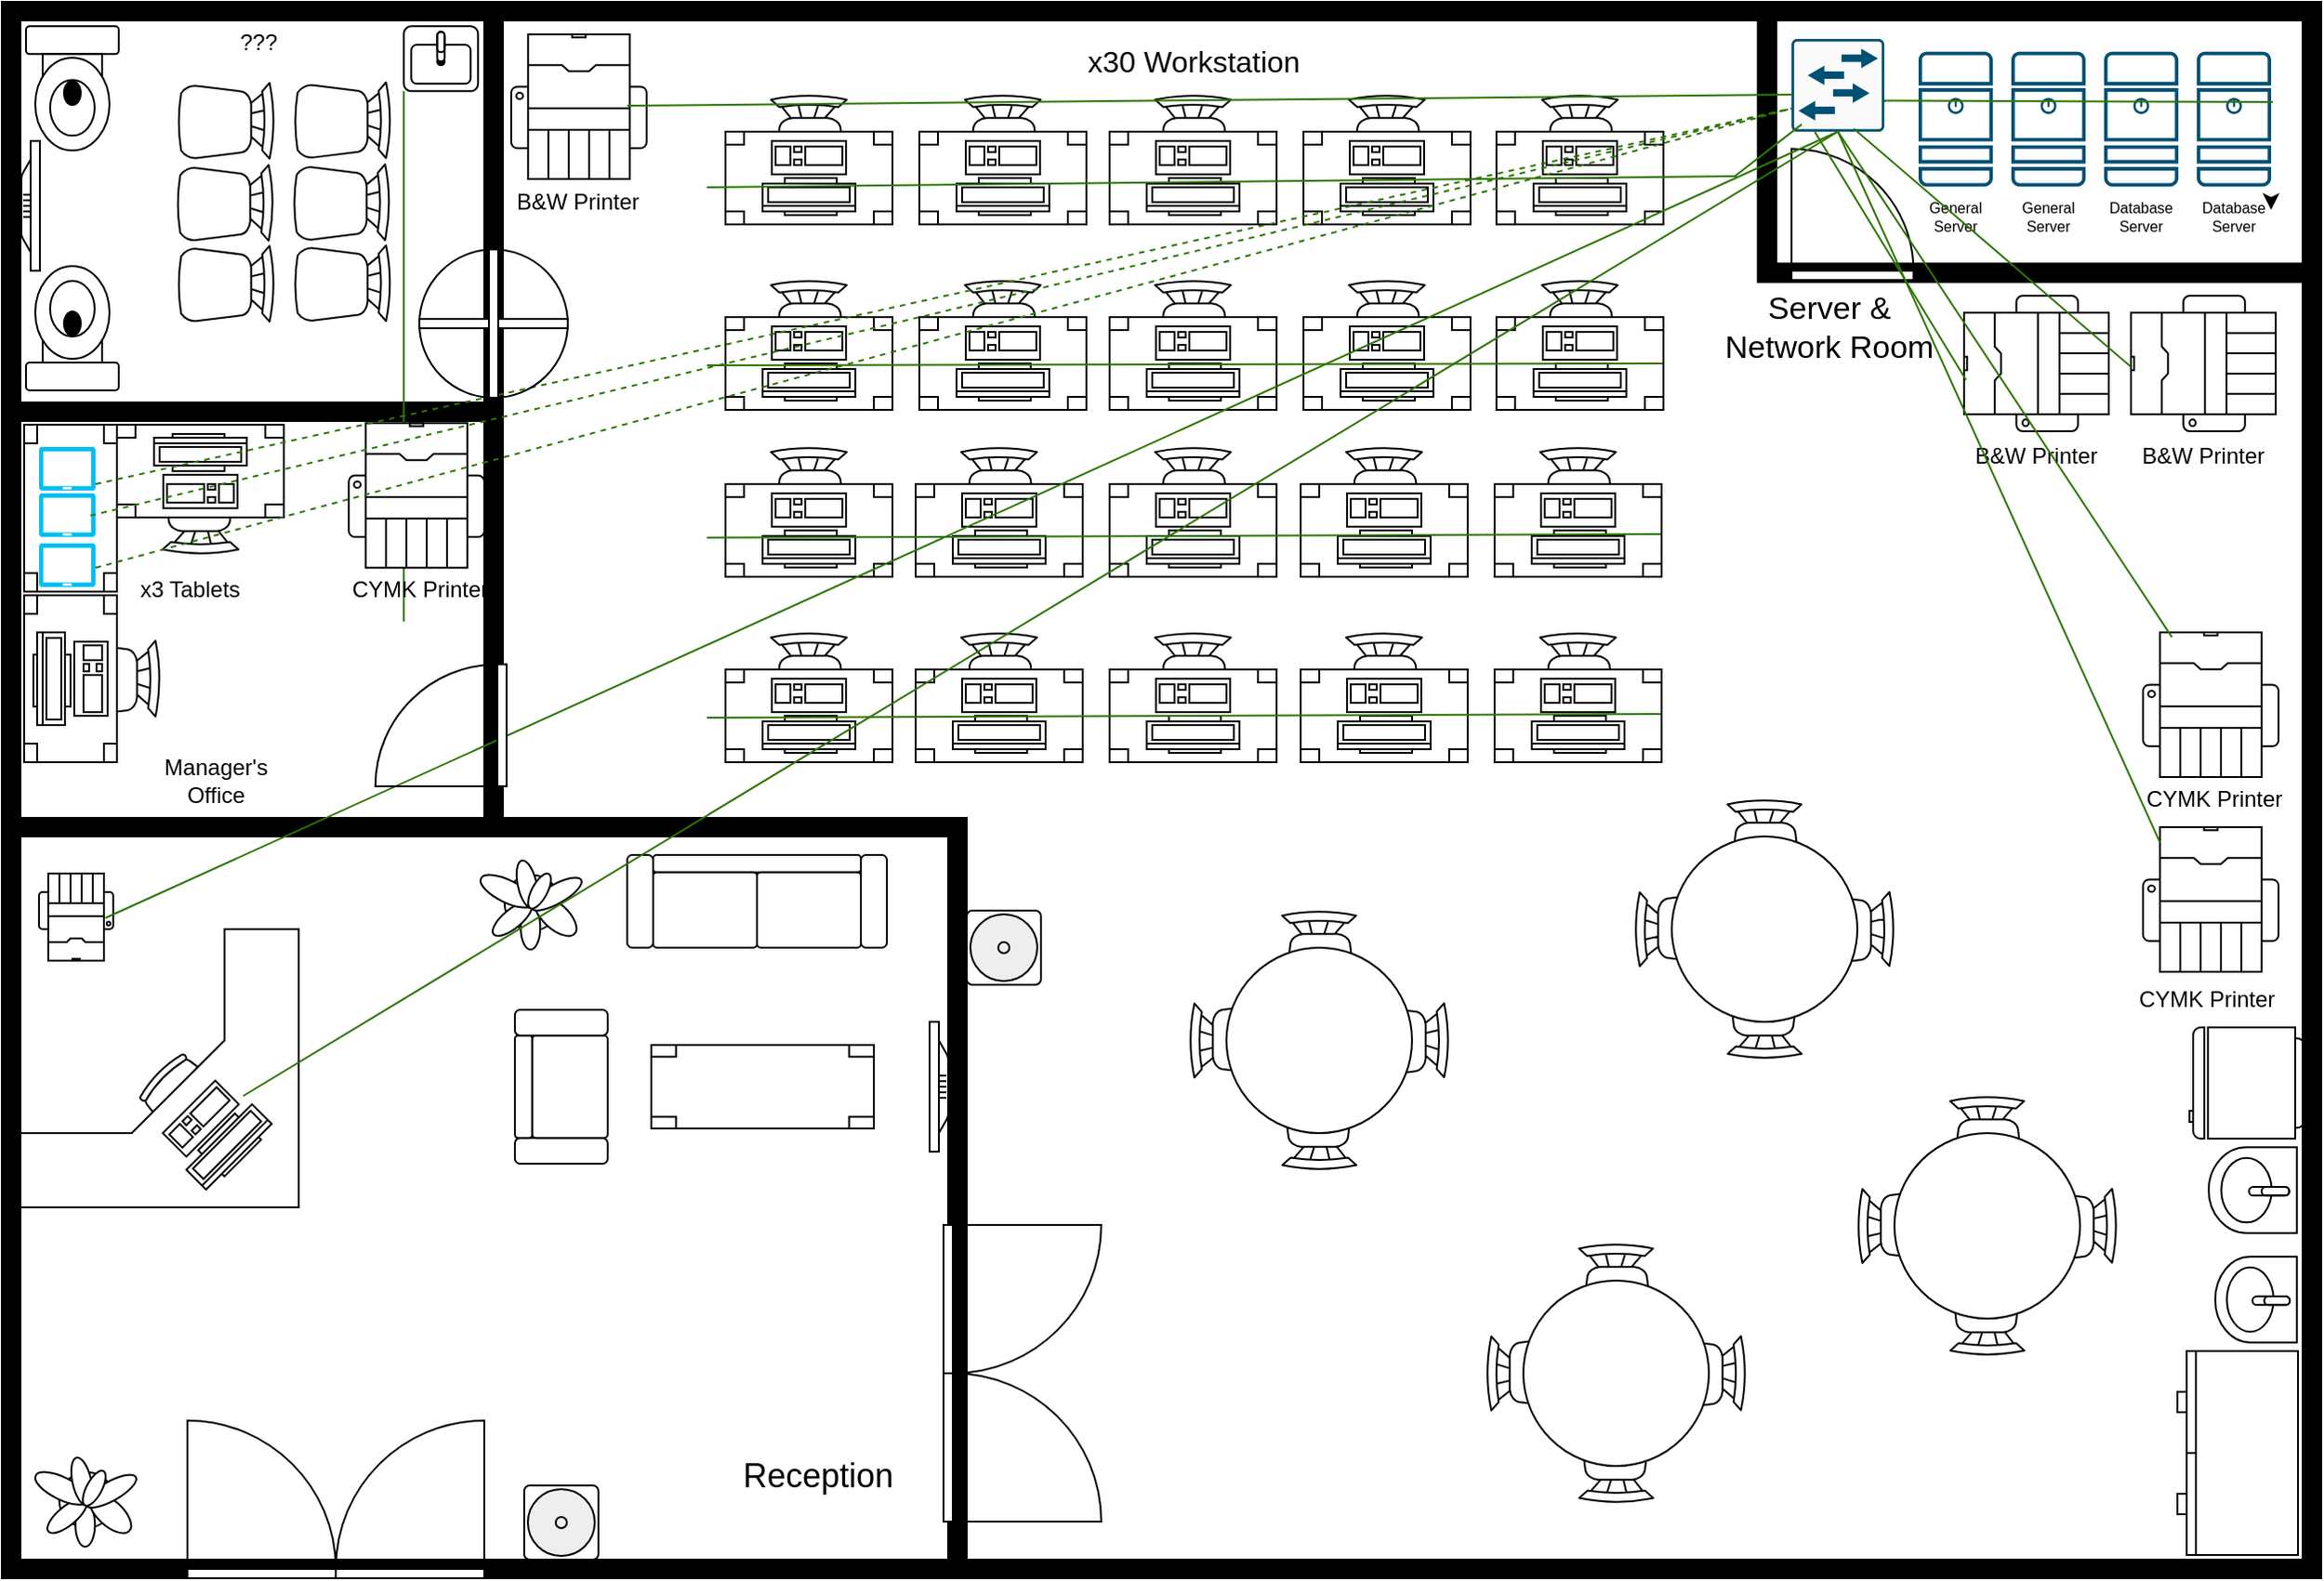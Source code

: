 <mxfile version="27.0.6">
  <diagram name="Page-1" id="38b20595-45e3-9b7f-d5ca-b57f44c5b66d">
    <mxGraphModel dx="2037" dy="1923" grid="1" gridSize="10" guides="1" tooltips="1" connect="1" arrows="1" fold="1" page="1" pageScale="1" pageWidth="1100" pageHeight="850" background="none" math="0" shadow="0">
      <root>
        <mxCell id="0" />
        <mxCell id="1" parent="0" />
        <mxCell id="QVsStKLy_f2Y_J5fKTR9-10" value="" style="verticalLabelPosition=bottom;html=1;verticalAlign=top;align=center;shape=mxgraph.floorplan.room;fillColor=strokeColor;" parent="1" vertex="1">
          <mxGeometry x="491" y="-500" width="1250" height="850" as="geometry" />
        </mxCell>
        <mxCell id="QVsStKLy_f2Y_J5fKTR9-12" value="" style="verticalLabelPosition=bottom;html=1;verticalAlign=top;align=center;shape=mxgraph.floorplan.wallCorner;fillColor=strokeColor;direction=south;" parent="1" vertex="1">
          <mxGeometry x="501" y="-60" width="510" height="400" as="geometry" />
        </mxCell>
        <mxCell id="QVsStKLy_f2Y_J5fKTR9-13" value="" style="verticalLabelPosition=bottom;html=1;verticalAlign=top;align=center;shape=mxgraph.floorplan.doorDouble;aspect=fixed;rotation=-180;" parent="1" vertex="1">
          <mxGeometry x="591" y="265" width="160" height="85" as="geometry" />
        </mxCell>
        <mxCell id="QVsStKLy_f2Y_J5fKTR9-16" value="" style="verticalLabelPosition=bottom;html=1;verticalAlign=top;align=center;shape=mxgraph.floorplan.desk_corner;rotation=-180;" parent="1" vertex="1">
          <mxGeometry x="501" width="150" height="150" as="geometry" />
        </mxCell>
        <mxCell id="QVsStKLy_f2Y_J5fKTR9-17" value="" style="verticalLabelPosition=bottom;html=1;verticalAlign=top;align=center;shape=mxgraph.floorplan.workstation;rotation=-225;" parent="1" vertex="1">
          <mxGeometry x="581" y="90" width="50" height="40" as="geometry" />
        </mxCell>
        <mxCell id="QVsStKLy_f2Y_J5fKTR9-18" value="" style="verticalLabelPosition=bottom;html=1;verticalAlign=top;align=center;shape=mxgraph.floorplan.printer;" parent="1" vertex="1">
          <mxGeometry x="511" y="-30" width="40" height="47" as="geometry" />
        </mxCell>
        <mxCell id="QVsStKLy_f2Y_J5fKTR9-20" value="" style="verticalLabelPosition=bottom;html=1;verticalAlign=top;align=center;shape=mxgraph.floorplan.plant;" parent="1" vertex="1">
          <mxGeometry x="511" y="282" width="47" height="51" as="geometry" />
        </mxCell>
        <mxCell id="QVsStKLy_f2Y_J5fKTR9-26" value="" style="verticalLabelPosition=bottom;html=1;verticalAlign=top;align=center;shape=mxgraph.floorplan.doorDouble;aspect=fixed;rotation=-90;" parent="1" vertex="1">
          <mxGeometry x="961" y="197" width="160" height="85" as="geometry" />
        </mxCell>
        <mxCell id="QVsStKLy_f2Y_J5fKTR9-30" value="" style="verticalLabelPosition=bottom;html=1;verticalAlign=top;align=center;shape=mxgraph.floorplan.flat_tv;rotation=90;" parent="1" vertex="1">
          <mxGeometry x="961" y="80" width="70" height="10" as="geometry" />
        </mxCell>
        <mxCell id="QVsStKLy_f2Y_J5fKTR9-31" value="" style="verticalLabelPosition=bottom;html=1;verticalAlign=top;align=center;shape=mxgraph.floorplan.couch;" parent="1" vertex="1">
          <mxGeometry x="828" y="-40" width="140" height="50" as="geometry" />
        </mxCell>
        <mxCell id="QVsStKLy_f2Y_J5fKTR9-33" value="" style="verticalLabelPosition=bottom;html=1;verticalAlign=top;align=center;shape=mxgraph.floorplan.plant;" parent="1" vertex="1">
          <mxGeometry x="751" y="-40" width="47" height="51" as="geometry" />
        </mxCell>
        <mxCell id="QVsStKLy_f2Y_J5fKTR9-35" value="" style="verticalLabelPosition=bottom;html=1;verticalAlign=top;align=center;shape=mxgraph.floorplan.sofa;rotation=-90;" parent="1" vertex="1">
          <mxGeometry x="751" y="60" width="83" height="50" as="geometry" />
        </mxCell>
        <mxCell id="QVsStKLy_f2Y_J5fKTR9-37" value="" style="verticalLabelPosition=bottom;html=1;verticalAlign=top;align=center;shape=mxgraph.floorplan.table;" parent="1" vertex="1">
          <mxGeometry x="841" y="62.5" width="120" height="45" as="geometry" />
        </mxCell>
        <mxCell id="QVsStKLy_f2Y_J5fKTR9-43" value="" style="group" parent="1" vertex="1" connectable="0">
          <mxGeometry x="1291" y="169.5" width="140" height="140" as="geometry" />
        </mxCell>
        <mxCell id="QVsStKLy_f2Y_J5fKTR9-38" value="" style="verticalLabelPosition=bottom;html=1;verticalAlign=top;align=center;shape=mxgraph.floorplan.chair;shadow=0;" parent="QVsStKLy_f2Y_J5fKTR9-43" vertex="1">
          <mxGeometry x="50" width="40" height="52" as="geometry" />
        </mxCell>
        <mxCell id="QVsStKLy_f2Y_J5fKTR9-39" value="" style="verticalLabelPosition=bottom;html=1;verticalAlign=top;align=center;shape=mxgraph.floorplan.chair;shadow=0;direction=west;" parent="QVsStKLy_f2Y_J5fKTR9-43" vertex="1">
          <mxGeometry x="50" y="88" width="40" height="52" as="geometry" />
        </mxCell>
        <mxCell id="QVsStKLy_f2Y_J5fKTR9-40" value="" style="verticalLabelPosition=bottom;html=1;verticalAlign=top;align=center;shape=mxgraph.floorplan.chair;shadow=0;direction=north;" parent="QVsStKLy_f2Y_J5fKTR9-43" vertex="1">
          <mxGeometry y="50" width="52" height="40" as="geometry" />
        </mxCell>
        <mxCell id="QVsStKLy_f2Y_J5fKTR9-41" value="" style="verticalLabelPosition=bottom;html=1;verticalAlign=top;align=center;shape=mxgraph.floorplan.chair;shadow=0;direction=south" parent="QVsStKLy_f2Y_J5fKTR9-43" vertex="1">
          <mxGeometry x="88" y="50" width="52" height="40" as="geometry" />
        </mxCell>
        <mxCell id="QVsStKLy_f2Y_J5fKTR9-42" value="" style="shape=ellipse;shadow=0;html=1;" parent="QVsStKLy_f2Y_J5fKTR9-43" vertex="1">
          <mxGeometry x="20" y="20" width="100" height="100" as="geometry" />
        </mxCell>
        <mxCell id="QVsStKLy_f2Y_J5fKTR9-44" value="" style="group" parent="1" vertex="1" connectable="0">
          <mxGeometry x="1131" y="-10" width="140" height="140" as="geometry" />
        </mxCell>
        <mxCell id="QVsStKLy_f2Y_J5fKTR9-45" value="" style="verticalLabelPosition=bottom;html=1;verticalAlign=top;align=center;shape=mxgraph.floorplan.chair;shadow=0;" parent="QVsStKLy_f2Y_J5fKTR9-44" vertex="1">
          <mxGeometry x="50" width="40" height="52" as="geometry" />
        </mxCell>
        <mxCell id="QVsStKLy_f2Y_J5fKTR9-46" value="" style="verticalLabelPosition=bottom;html=1;verticalAlign=top;align=center;shape=mxgraph.floorplan.chair;shadow=0;direction=west;" parent="QVsStKLy_f2Y_J5fKTR9-44" vertex="1">
          <mxGeometry x="50" y="88" width="40" height="52" as="geometry" />
        </mxCell>
        <mxCell id="QVsStKLy_f2Y_J5fKTR9-47" value="" style="verticalLabelPosition=bottom;html=1;verticalAlign=top;align=center;shape=mxgraph.floorplan.chair;shadow=0;direction=north;" parent="QVsStKLy_f2Y_J5fKTR9-44" vertex="1">
          <mxGeometry y="50" width="52" height="40" as="geometry" />
        </mxCell>
        <mxCell id="QVsStKLy_f2Y_J5fKTR9-48" value="" style="verticalLabelPosition=bottom;html=1;verticalAlign=top;align=center;shape=mxgraph.floorplan.chair;shadow=0;direction=south" parent="QVsStKLy_f2Y_J5fKTR9-44" vertex="1">
          <mxGeometry x="88" y="50" width="52" height="40" as="geometry" />
        </mxCell>
        <mxCell id="QVsStKLy_f2Y_J5fKTR9-49" value="" style="shape=ellipse;shadow=0;html=1;" parent="QVsStKLy_f2Y_J5fKTR9-44" vertex="1">
          <mxGeometry x="20" y="20" width="100" height="100" as="geometry" />
        </mxCell>
        <mxCell id="QVsStKLy_f2Y_J5fKTR9-50" value="" style="group" parent="1" vertex="1" connectable="0">
          <mxGeometry x="1491" y="90" width="140" height="140" as="geometry" />
        </mxCell>
        <mxCell id="QVsStKLy_f2Y_J5fKTR9-51" value="" style="verticalLabelPosition=bottom;html=1;verticalAlign=top;align=center;shape=mxgraph.floorplan.chair;shadow=0;" parent="QVsStKLy_f2Y_J5fKTR9-50" vertex="1">
          <mxGeometry x="50" width="40" height="52" as="geometry" />
        </mxCell>
        <mxCell id="QVsStKLy_f2Y_J5fKTR9-52" value="" style="verticalLabelPosition=bottom;html=1;verticalAlign=top;align=center;shape=mxgraph.floorplan.chair;shadow=0;direction=west;" parent="QVsStKLy_f2Y_J5fKTR9-50" vertex="1">
          <mxGeometry x="50" y="88" width="40" height="52" as="geometry" />
        </mxCell>
        <mxCell id="QVsStKLy_f2Y_J5fKTR9-53" value="" style="verticalLabelPosition=bottom;html=1;verticalAlign=top;align=center;shape=mxgraph.floorplan.chair;shadow=0;direction=north;" parent="QVsStKLy_f2Y_J5fKTR9-50" vertex="1">
          <mxGeometry y="50" width="52" height="40" as="geometry" />
        </mxCell>
        <mxCell id="QVsStKLy_f2Y_J5fKTR9-54" value="" style="verticalLabelPosition=bottom;html=1;verticalAlign=top;align=center;shape=mxgraph.floorplan.chair;shadow=0;direction=south" parent="QVsStKLy_f2Y_J5fKTR9-50" vertex="1">
          <mxGeometry x="88" y="50" width="52" height="40" as="geometry" />
        </mxCell>
        <mxCell id="QVsStKLy_f2Y_J5fKTR9-55" value="" style="shape=ellipse;shadow=0;html=1;" parent="QVsStKLy_f2Y_J5fKTR9-50" vertex="1">
          <mxGeometry x="20" y="20" width="100" height="100" as="geometry" />
        </mxCell>
        <mxCell id="QVsStKLy_f2Y_J5fKTR9-56" value="" style="group" parent="1" vertex="1" connectable="0">
          <mxGeometry x="1371" y="-70" width="140" height="140" as="geometry" />
        </mxCell>
        <mxCell id="QVsStKLy_f2Y_J5fKTR9-57" value="" style="verticalLabelPosition=bottom;html=1;verticalAlign=top;align=center;shape=mxgraph.floorplan.chair;shadow=0;" parent="QVsStKLy_f2Y_J5fKTR9-56" vertex="1">
          <mxGeometry x="50" width="40" height="52" as="geometry" />
        </mxCell>
        <mxCell id="QVsStKLy_f2Y_J5fKTR9-58" value="" style="verticalLabelPosition=bottom;html=1;verticalAlign=top;align=center;shape=mxgraph.floorplan.chair;shadow=0;direction=west;" parent="QVsStKLy_f2Y_J5fKTR9-56" vertex="1">
          <mxGeometry x="50" y="88" width="40" height="52" as="geometry" />
        </mxCell>
        <mxCell id="QVsStKLy_f2Y_J5fKTR9-59" value="" style="verticalLabelPosition=bottom;html=1;verticalAlign=top;align=center;shape=mxgraph.floorplan.chair;shadow=0;direction=north;" parent="QVsStKLy_f2Y_J5fKTR9-56" vertex="1">
          <mxGeometry y="50" width="52" height="40" as="geometry" />
        </mxCell>
        <mxCell id="QVsStKLy_f2Y_J5fKTR9-60" value="" style="verticalLabelPosition=bottom;html=1;verticalAlign=top;align=center;shape=mxgraph.floorplan.chair;shadow=0;direction=south" parent="QVsStKLy_f2Y_J5fKTR9-56" vertex="1">
          <mxGeometry x="88" y="50" width="52" height="40" as="geometry" />
        </mxCell>
        <mxCell id="QVsStKLy_f2Y_J5fKTR9-61" value="" style="shape=ellipse;shadow=0;html=1;" parent="QVsStKLy_f2Y_J5fKTR9-56" vertex="1">
          <mxGeometry x="20" y="20" width="100" height="100" as="geometry" />
        </mxCell>
        <mxCell id="QVsStKLy_f2Y_J5fKTR9-63" value="" style="verticalLabelPosition=bottom;html=1;verticalAlign=top;align=center;shape=mxgraph.floorplan.water_cooler;" parent="1" vertex="1">
          <mxGeometry x="1011" y="-10" width="40" height="40" as="geometry" />
        </mxCell>
        <mxCell id="QVsStKLy_f2Y_J5fKTR9-64" value="" style="verticalLabelPosition=bottom;html=1;verticalAlign=top;align=center;shape=mxgraph.floorplan.water_cooler;" parent="1" vertex="1">
          <mxGeometry x="772.5" y="300" width="40" height="40" as="geometry" />
        </mxCell>
        <mxCell id="QVsStKLy_f2Y_J5fKTR9-65" value="" style="verticalLabelPosition=bottom;html=1;verticalAlign=top;align=center;shape=mxgraph.floorplan.refrigerator;rotation=90;" parent="1" vertex="1">
          <mxGeometry x="1671" y="52" width="60" height="62" as="geometry" />
        </mxCell>
        <mxCell id="QVsStKLy_f2Y_J5fKTR9-66" value="" style="verticalLabelPosition=bottom;html=1;verticalAlign=top;align=center;shape=mxgraph.floorplan.sink_1;rotation=90;" parent="1" vertex="1">
          <mxGeometry x="1681.0" y="117" width="46.25" height="47.5" as="geometry" />
        </mxCell>
        <mxCell id="QVsStKLy_f2Y_J5fKTR9-67" value="" style="verticalLabelPosition=bottom;html=1;verticalAlign=top;align=center;shape=mxgraph.floorplan.sink_1;rotation=90;" parent="1" vertex="1">
          <mxGeometry x="1682.75" y="177.75" width="46.25" height="44" as="geometry" />
        </mxCell>
        <mxCell id="QVsStKLy_f2Y_J5fKTR9-68" value="" style="verticalLabelPosition=bottom;html=1;verticalAlign=top;align=center;shape=mxgraph.floorplan.dresser;rotation=90;" parent="1" vertex="1">
          <mxGeometry x="1641" y="250" width="110" height="65" as="geometry" />
        </mxCell>
        <mxCell id="frDtQo3g6sEmqBB3ZQIx-1" value="" style="verticalLabelPosition=bottom;html=1;verticalAlign=top;align=center;shape=mxgraph.floorplan.chair;" parent="1" vertex="1">
          <mxGeometry x="1321" y="-450" width="41" height="52" as="geometry" />
        </mxCell>
        <mxCell id="frDtQo3g6sEmqBB3ZQIx-2" value="" style="verticalLabelPosition=bottom;html=1;verticalAlign=top;align=center;shape=mxgraph.floorplan.table;" parent="1" vertex="1">
          <mxGeometry x="1296.5" y="-430" width="90" height="50" as="geometry" />
        </mxCell>
        <mxCell id="frDtQo3g6sEmqBB3ZQIx-3" value="" style="verticalLabelPosition=bottom;html=1;verticalAlign=top;align=center;shape=mxgraph.floorplan.wallCorner;fillColor=strokeColor;rotation=-90;" parent="1" vertex="1">
          <mxGeometry x="1513.34" y="-566.11" width="141.28" height="293.26" as="geometry" />
        </mxCell>
        <mxCell id="frDtQo3g6sEmqBB3ZQIx-4" value="Server &amp;amp; Network Room" style="text;html=1;align=center;verticalAlign=middle;whiteSpace=wrap;rounded=0;fontStyle=0;fontSize=17;" parent="1" vertex="1">
          <mxGeometry x="1411" y="-344" width="130" height="40" as="geometry" />
        </mxCell>
        <mxCell id="frDtQo3g6sEmqBB3ZQIx-6" value="Reception" style="text;html=1;align=center;verticalAlign=middle;whiteSpace=wrap;rounded=0;fontSize=18;" parent="1" vertex="1">
          <mxGeometry x="901" y="290" width="60" height="10" as="geometry" />
        </mxCell>
        <mxCell id="frDtQo3g6sEmqBB3ZQIx-8" value="" style="sketch=0;points=[[0.015,0.015,0],[0.985,0.015,0],[0.985,0.985,0],[0.015,0.985,0],[0.25,0,0],[0.5,0,0],[0.75,0,0],[1,0.25,0],[1,0.5,0],[1,0.75,0],[0.75,1,0],[0.5,1,0],[0.25,1,0],[0,0.75,0],[0,0.5,0],[0,0.25,0]];verticalLabelPosition=bottom;html=1;verticalAlign=top;aspect=fixed;align=center;pointerEvents=1;shape=mxgraph.cisco19.server;fillColor=#005073;strokeColor=none;" parent="1" vertex="1">
          <mxGeometry x="1674" y="-473.12" width="40" height="72.73" as="geometry" />
        </mxCell>
        <mxCell id="frDtQo3g6sEmqBB3ZQIx-9" value="" style="sketch=0;points=[[0.015,0.015,0],[0.985,0.015,0],[0.985,0.985,0],[0.015,0.985,0],[0.25,0,0],[0.5,0,0],[0.75,0,0],[1,0.25,0],[1,0.5,0],[1,0.75,0],[0.75,1,0],[0.5,1,0],[0.25,1,0],[0,0.75,0],[0,0.5,0],[0,0.25,0]];verticalLabelPosition=bottom;html=1;verticalAlign=top;aspect=fixed;align=center;pointerEvents=1;shape=mxgraph.cisco19.server;fillColor=#005073;strokeColor=none;" parent="1" vertex="1">
          <mxGeometry x="1624" y="-473.12" width="40" height="72.73" as="geometry" />
        </mxCell>
        <mxCell id="frDtQo3g6sEmqBB3ZQIx-10" value="" style="sketch=0;points=[[0.015,0.015,0],[0.985,0.015,0],[0.985,0.985,0],[0.015,0.985,0],[0.25,0,0],[0.5,0,0],[0.75,0,0],[1,0.25,0],[1,0.5,0],[1,0.75,0],[0.75,1,0],[0.5,1,0],[0.25,1,0],[0,0.75,0],[0,0.5,0],[0,0.25,0]];verticalLabelPosition=bottom;html=1;verticalAlign=top;aspect=fixed;align=center;pointerEvents=1;shape=mxgraph.cisco19.server;fillColor=#005073;strokeColor=none;" parent="1" vertex="1">
          <mxGeometry x="1574" y="-473.12" width="40" height="72.73" as="geometry" />
        </mxCell>
        <mxCell id="frDtQo3g6sEmqBB3ZQIx-11" value="" style="sketch=0;points=[[0.015,0.015,0],[0.985,0.015,0],[0.985,0.985,0],[0.015,0.985,0],[0.25,0,0],[0.5,0,0],[0.75,0,0],[1,0.25,0],[1,0.5,0],[1,0.75,0],[0.75,1,0],[0.5,1,0],[0.25,1,0],[0,0.75,0],[0,0.5,0],[0,0.25,0]];verticalLabelPosition=bottom;html=1;verticalAlign=top;aspect=fixed;align=center;pointerEvents=1;shape=mxgraph.cisco19.server;fillColor=#005073;strokeColor=none;" parent="1" vertex="1">
          <mxGeometry x="1524" y="-473.12" width="40" height="72.73" as="geometry" />
        </mxCell>
        <mxCell id="frDtQo3g6sEmqBB3ZQIx-12" value="Database Server" style="text;html=1;align=center;verticalAlign=middle;whiteSpace=wrap;rounded=0;fontSize=8;" parent="1" vertex="1">
          <mxGeometry x="1674" y="-392.14" width="40" height="17.27" as="geometry" />
        </mxCell>
        <mxCell id="frDtQo3g6sEmqBB3ZQIx-13" value="Database Server" style="text;html=1;align=center;verticalAlign=middle;whiteSpace=wrap;rounded=0;fontSize=8;" parent="1" vertex="1">
          <mxGeometry x="1624" y="-392.14" width="40" height="17.27" as="geometry" />
        </mxCell>
        <mxCell id="frDtQo3g6sEmqBB3ZQIx-14" value="&lt;div&gt;General&lt;/div&gt;Server" style="text;html=1;align=center;verticalAlign=middle;whiteSpace=wrap;rounded=0;fontSize=8;" parent="1" vertex="1">
          <mxGeometry x="1574" y="-392.14" width="40" height="17.27" as="geometry" />
        </mxCell>
        <mxCell id="frDtQo3g6sEmqBB3ZQIx-15" value="&lt;div&gt;General&lt;/div&gt;Server" style="text;html=1;align=center;verticalAlign=middle;whiteSpace=wrap;rounded=0;fontSize=8;" parent="1" vertex="1">
          <mxGeometry x="1524" y="-392.14" width="40" height="17.27" as="geometry" />
        </mxCell>
        <mxCell id="frDtQo3g6sEmqBB3ZQIx-19" value="" style="verticalLabelPosition=bottom;html=1;verticalAlign=top;align=center;shape=mxgraph.floorplan.workstation;rotation=-180;" parent="1" vertex="1">
          <mxGeometry x="1316.5" y="-425" width="50" height="40" as="geometry" />
        </mxCell>
        <mxCell id="frDtQo3g6sEmqBB3ZQIx-20" value="" style="verticalLabelPosition=bottom;html=1;verticalAlign=top;align=center;shape=mxgraph.floorplan.chair;" parent="1" vertex="1">
          <mxGeometry x="905.5" y="-260" width="41" height="52" as="geometry" />
        </mxCell>
        <mxCell id="frDtQo3g6sEmqBB3ZQIx-21" value="" style="verticalLabelPosition=bottom;html=1;verticalAlign=top;align=center;shape=mxgraph.floorplan.table;" parent="1" vertex="1">
          <mxGeometry x="881" y="-240" width="90" height="50" as="geometry" />
        </mxCell>
        <mxCell id="frDtQo3g6sEmqBB3ZQIx-22" value="" style="verticalLabelPosition=bottom;html=1;verticalAlign=top;align=center;shape=mxgraph.floorplan.workstation;rotation=-180;" parent="1" vertex="1">
          <mxGeometry x="901" y="-235" width="50" height="40" as="geometry" />
        </mxCell>
        <mxCell id="frDtQo3g6sEmqBB3ZQIx-23" value="" style="verticalLabelPosition=bottom;html=1;verticalAlign=top;align=center;shape=mxgraph.floorplan.chair;" parent="1" vertex="1">
          <mxGeometry x="1008" y="-260" width="41" height="52" as="geometry" />
        </mxCell>
        <mxCell id="frDtQo3g6sEmqBB3ZQIx-24" value="" style="verticalLabelPosition=bottom;html=1;verticalAlign=top;align=center;shape=mxgraph.floorplan.table;" parent="1" vertex="1">
          <mxGeometry x="983.5" y="-240" width="90" height="50" as="geometry" />
        </mxCell>
        <mxCell id="frDtQo3g6sEmqBB3ZQIx-25" value="" style="verticalLabelPosition=bottom;html=1;verticalAlign=top;align=center;shape=mxgraph.floorplan.workstation;rotation=-180;" parent="1" vertex="1">
          <mxGeometry x="1003.5" y="-235" width="50" height="40" as="geometry" />
        </mxCell>
        <mxCell id="frDtQo3g6sEmqBB3ZQIx-26" value="" style="verticalLabelPosition=bottom;html=1;verticalAlign=top;align=center;shape=mxgraph.floorplan.chair;" parent="1" vertex="1">
          <mxGeometry x="1112.5" y="-260" width="41" height="52" as="geometry" />
        </mxCell>
        <mxCell id="frDtQo3g6sEmqBB3ZQIx-27" value="" style="verticalLabelPosition=bottom;html=1;verticalAlign=top;align=center;shape=mxgraph.floorplan.table;" parent="1" vertex="1">
          <mxGeometry x="1088" y="-240" width="90" height="50" as="geometry" />
        </mxCell>
        <mxCell id="frDtQo3g6sEmqBB3ZQIx-28" value="" style="verticalLabelPosition=bottom;html=1;verticalAlign=top;align=center;shape=mxgraph.floorplan.workstation;rotation=-180;" parent="1" vertex="1">
          <mxGeometry x="1108" y="-235" width="50" height="40" as="geometry" />
        </mxCell>
        <mxCell id="frDtQo3g6sEmqBB3ZQIx-41" value="" style="verticalLabelPosition=bottom;html=1;verticalAlign=top;align=center;shape=mxgraph.floorplan.chair;" parent="1" vertex="1">
          <mxGeometry x="905.5" y="-450" width="41" height="52" as="geometry" />
        </mxCell>
        <mxCell id="frDtQo3g6sEmqBB3ZQIx-42" value="" style="verticalLabelPosition=bottom;html=1;verticalAlign=top;align=center;shape=mxgraph.floorplan.table;" parent="1" vertex="1">
          <mxGeometry x="881" y="-430" width="90" height="50" as="geometry" />
        </mxCell>
        <mxCell id="frDtQo3g6sEmqBB3ZQIx-43" value="" style="verticalLabelPosition=bottom;html=1;verticalAlign=top;align=center;shape=mxgraph.floorplan.workstation;rotation=-180;" parent="1" vertex="1">
          <mxGeometry x="901" y="-425" width="50" height="40" as="geometry" />
        </mxCell>
        <mxCell id="frDtQo3g6sEmqBB3ZQIx-44" value="" style="verticalLabelPosition=bottom;html=1;verticalAlign=top;align=center;shape=mxgraph.floorplan.chair;" parent="1" vertex="1">
          <mxGeometry x="1010" y="-450" width="41" height="52" as="geometry" />
        </mxCell>
        <mxCell id="frDtQo3g6sEmqBB3ZQIx-45" value="" style="verticalLabelPosition=bottom;html=1;verticalAlign=top;align=center;shape=mxgraph.floorplan.table;" parent="1" vertex="1">
          <mxGeometry x="985.5" y="-430" width="90" height="50" as="geometry" />
        </mxCell>
        <mxCell id="frDtQo3g6sEmqBB3ZQIx-46" value="" style="verticalLabelPosition=bottom;html=1;verticalAlign=top;align=center;shape=mxgraph.floorplan.workstation;rotation=-180;" parent="1" vertex="1">
          <mxGeometry x="1005.5" y="-425" width="50" height="40" as="geometry" />
        </mxCell>
        <mxCell id="frDtQo3g6sEmqBB3ZQIx-47" value="" style="verticalLabelPosition=bottom;html=1;verticalAlign=top;align=center;shape=mxgraph.floorplan.chair;" parent="1" vertex="1">
          <mxGeometry x="1112.5" y="-450" width="41" height="52" as="geometry" />
        </mxCell>
        <mxCell id="frDtQo3g6sEmqBB3ZQIx-48" value="" style="verticalLabelPosition=bottom;html=1;verticalAlign=top;align=center;shape=mxgraph.floorplan.table;" parent="1" vertex="1">
          <mxGeometry x="1088" y="-430" width="90" height="50" as="geometry" />
        </mxCell>
        <mxCell id="frDtQo3g6sEmqBB3ZQIx-49" value="" style="verticalLabelPosition=bottom;html=1;verticalAlign=top;align=center;shape=mxgraph.floorplan.workstation;rotation=-180;" parent="1" vertex="1">
          <mxGeometry x="1108" y="-425" width="50" height="40" as="geometry" />
        </mxCell>
        <mxCell id="frDtQo3g6sEmqBB3ZQIx-50" value="" style="verticalLabelPosition=bottom;html=1;verticalAlign=top;align=center;shape=mxgraph.floorplan.chair;" parent="1" vertex="1">
          <mxGeometry x="1217" y="-450" width="41" height="52" as="geometry" />
        </mxCell>
        <mxCell id="frDtQo3g6sEmqBB3ZQIx-51" value="" style="verticalLabelPosition=bottom;html=1;verticalAlign=top;align=center;shape=mxgraph.floorplan.table;" parent="1" vertex="1">
          <mxGeometry x="1192.5" y="-430" width="90" height="50" as="geometry" />
        </mxCell>
        <mxCell id="frDtQo3g6sEmqBB3ZQIx-52" value="" style="verticalLabelPosition=bottom;html=1;verticalAlign=top;align=center;shape=mxgraph.floorplan.workstation;rotation=-180;" parent="1" vertex="1">
          <mxGeometry x="1212.5" y="-425" width="50" height="40" as="geometry" />
        </mxCell>
        <mxCell id="frDtQo3g6sEmqBB3ZQIx-53" value="" style="verticalLabelPosition=bottom;html=1;verticalAlign=top;align=center;shape=mxgraph.floorplan.chair;" parent="1" vertex="1">
          <mxGeometry x="1215.5" y="-260" width="41" height="52" as="geometry" />
        </mxCell>
        <mxCell id="frDtQo3g6sEmqBB3ZQIx-54" value="" style="verticalLabelPosition=bottom;html=1;verticalAlign=top;align=center;shape=mxgraph.floorplan.table;" parent="1" vertex="1">
          <mxGeometry x="1191" y="-240" width="90" height="50" as="geometry" />
        </mxCell>
        <mxCell id="frDtQo3g6sEmqBB3ZQIx-55" value="" style="verticalLabelPosition=bottom;html=1;verticalAlign=top;align=center;shape=mxgraph.floorplan.workstation;rotation=-180;" parent="1" vertex="1">
          <mxGeometry x="1211" y="-235" width="50" height="40" as="geometry" />
        </mxCell>
        <mxCell id="frDtQo3g6sEmqBB3ZQIx-56" value="" style="verticalLabelPosition=bottom;html=1;verticalAlign=top;align=center;shape=mxgraph.floorplan.chair;" parent="1" vertex="1">
          <mxGeometry x="1320" y="-260" width="41" height="52" as="geometry" />
        </mxCell>
        <mxCell id="frDtQo3g6sEmqBB3ZQIx-57" value="" style="verticalLabelPosition=bottom;html=1;verticalAlign=top;align=center;shape=mxgraph.floorplan.table;" parent="1" vertex="1">
          <mxGeometry x="1295.5" y="-240" width="90" height="50" as="geometry" />
        </mxCell>
        <mxCell id="frDtQo3g6sEmqBB3ZQIx-58" value="" style="verticalLabelPosition=bottom;html=1;verticalAlign=top;align=center;shape=mxgraph.floorplan.workstation;rotation=-180;" parent="1" vertex="1">
          <mxGeometry x="1315.5" y="-235" width="50" height="40" as="geometry" />
        </mxCell>
        <mxCell id="frDtQo3g6sEmqBB3ZQIx-59" value="" style="verticalLabelPosition=bottom;html=1;verticalAlign=top;align=center;shape=mxgraph.floorplan.chair;" parent="1" vertex="1">
          <mxGeometry x="1321" y="-350" width="41" height="52" as="geometry" />
        </mxCell>
        <mxCell id="frDtQo3g6sEmqBB3ZQIx-60" value="" style="verticalLabelPosition=bottom;html=1;verticalAlign=top;align=center;shape=mxgraph.floorplan.table;" parent="1" vertex="1">
          <mxGeometry x="1296.5" y="-330" width="90" height="50" as="geometry" />
        </mxCell>
        <mxCell id="frDtQo3g6sEmqBB3ZQIx-61" value="" style="verticalLabelPosition=bottom;html=1;verticalAlign=top;align=center;shape=mxgraph.floorplan.workstation;rotation=-180;" parent="1" vertex="1">
          <mxGeometry x="1316.5" y="-325" width="50" height="40" as="geometry" />
        </mxCell>
        <mxCell id="frDtQo3g6sEmqBB3ZQIx-62" value="" style="verticalLabelPosition=bottom;html=1;verticalAlign=top;align=center;shape=mxgraph.floorplan.chair;" parent="1" vertex="1">
          <mxGeometry x="905.5" y="-160" width="41" height="52" as="geometry" />
        </mxCell>
        <mxCell id="frDtQo3g6sEmqBB3ZQIx-63" value="" style="verticalLabelPosition=bottom;html=1;verticalAlign=top;align=center;shape=mxgraph.floorplan.table;" parent="1" vertex="1">
          <mxGeometry x="881" y="-140" width="90" height="50" as="geometry" />
        </mxCell>
        <mxCell id="frDtQo3g6sEmqBB3ZQIx-64" value="" style="verticalLabelPosition=bottom;html=1;verticalAlign=top;align=center;shape=mxgraph.floorplan.workstation;rotation=-180;" parent="1" vertex="1">
          <mxGeometry x="901" y="-135" width="50" height="40" as="geometry" />
        </mxCell>
        <mxCell id="frDtQo3g6sEmqBB3ZQIx-65" value="" style="verticalLabelPosition=bottom;html=1;verticalAlign=top;align=center;shape=mxgraph.floorplan.chair;" parent="1" vertex="1">
          <mxGeometry x="1008" y="-160" width="41" height="52" as="geometry" />
        </mxCell>
        <mxCell id="frDtQo3g6sEmqBB3ZQIx-66" value="" style="verticalLabelPosition=bottom;html=1;verticalAlign=top;align=center;shape=mxgraph.floorplan.table;" parent="1" vertex="1">
          <mxGeometry x="983.5" y="-140" width="90" height="50" as="geometry" />
        </mxCell>
        <mxCell id="frDtQo3g6sEmqBB3ZQIx-67" value="" style="verticalLabelPosition=bottom;html=1;verticalAlign=top;align=center;shape=mxgraph.floorplan.workstation;rotation=-180;" parent="1" vertex="1">
          <mxGeometry x="1003.5" y="-135" width="50" height="40" as="geometry" />
        </mxCell>
        <mxCell id="frDtQo3g6sEmqBB3ZQIx-68" value="" style="verticalLabelPosition=bottom;html=1;verticalAlign=top;align=center;shape=mxgraph.floorplan.chair;" parent="1" vertex="1">
          <mxGeometry x="1112.5" y="-160" width="41" height="52" as="geometry" />
        </mxCell>
        <mxCell id="frDtQo3g6sEmqBB3ZQIx-69" value="" style="verticalLabelPosition=bottom;html=1;verticalAlign=top;align=center;shape=mxgraph.floorplan.table;" parent="1" vertex="1">
          <mxGeometry x="1088" y="-140" width="90" height="50" as="geometry" />
        </mxCell>
        <mxCell id="frDtQo3g6sEmqBB3ZQIx-70" value="" style="verticalLabelPosition=bottom;html=1;verticalAlign=top;align=center;shape=mxgraph.floorplan.workstation;rotation=-180;" parent="1" vertex="1">
          <mxGeometry x="1108" y="-135" width="50" height="40" as="geometry" />
        </mxCell>
        <mxCell id="frDtQo3g6sEmqBB3ZQIx-71" value="" style="verticalLabelPosition=bottom;html=1;verticalAlign=top;align=center;shape=mxgraph.floorplan.chair;" parent="1" vertex="1">
          <mxGeometry x="905.5" y="-350" width="41" height="52" as="geometry" />
        </mxCell>
        <mxCell id="frDtQo3g6sEmqBB3ZQIx-72" value="" style="verticalLabelPosition=bottom;html=1;verticalAlign=top;align=center;shape=mxgraph.floorplan.table;" parent="1" vertex="1">
          <mxGeometry x="881" y="-330" width="90" height="50" as="geometry" />
        </mxCell>
        <mxCell id="frDtQo3g6sEmqBB3ZQIx-73" value="" style="verticalLabelPosition=bottom;html=1;verticalAlign=top;align=center;shape=mxgraph.floorplan.workstation;rotation=-180;" parent="1" vertex="1">
          <mxGeometry x="901" y="-325" width="50" height="40" as="geometry" />
        </mxCell>
        <mxCell id="frDtQo3g6sEmqBB3ZQIx-74" value="" style="verticalLabelPosition=bottom;html=1;verticalAlign=top;align=center;shape=mxgraph.floorplan.chair;" parent="1" vertex="1">
          <mxGeometry x="1010" y="-350" width="41" height="52" as="geometry" />
        </mxCell>
        <mxCell id="frDtQo3g6sEmqBB3ZQIx-75" value="" style="verticalLabelPosition=bottom;html=1;verticalAlign=top;align=center;shape=mxgraph.floorplan.table;" parent="1" vertex="1">
          <mxGeometry x="985.5" y="-330" width="90" height="50" as="geometry" />
        </mxCell>
        <mxCell id="frDtQo3g6sEmqBB3ZQIx-76" value="" style="verticalLabelPosition=bottom;html=1;verticalAlign=top;align=center;shape=mxgraph.floorplan.workstation;rotation=-180;" parent="1" vertex="1">
          <mxGeometry x="1005.5" y="-325" width="50" height="40" as="geometry" />
        </mxCell>
        <mxCell id="frDtQo3g6sEmqBB3ZQIx-77" value="" style="verticalLabelPosition=bottom;html=1;verticalAlign=top;align=center;shape=mxgraph.floorplan.chair;" parent="1" vertex="1">
          <mxGeometry x="1112.5" y="-350" width="41" height="52" as="geometry" />
        </mxCell>
        <mxCell id="frDtQo3g6sEmqBB3ZQIx-78" value="" style="verticalLabelPosition=bottom;html=1;verticalAlign=top;align=center;shape=mxgraph.floorplan.table;" parent="1" vertex="1">
          <mxGeometry x="1088" y="-330" width="90" height="50" as="geometry" />
        </mxCell>
        <mxCell id="frDtQo3g6sEmqBB3ZQIx-79" value="" style="verticalLabelPosition=bottom;html=1;verticalAlign=top;align=center;shape=mxgraph.floorplan.workstation;rotation=-180;" parent="1" vertex="1">
          <mxGeometry x="1108" y="-325" width="50" height="40" as="geometry" />
        </mxCell>
        <mxCell id="frDtQo3g6sEmqBB3ZQIx-80" value="" style="verticalLabelPosition=bottom;html=1;verticalAlign=top;align=center;shape=mxgraph.floorplan.chair;" parent="1" vertex="1">
          <mxGeometry x="1217" y="-350" width="41" height="52" as="geometry" />
        </mxCell>
        <mxCell id="frDtQo3g6sEmqBB3ZQIx-81" value="" style="verticalLabelPosition=bottom;html=1;verticalAlign=top;align=center;shape=mxgraph.floorplan.table;" parent="1" vertex="1">
          <mxGeometry x="1192.5" y="-330" width="90" height="50" as="geometry" />
        </mxCell>
        <mxCell id="frDtQo3g6sEmqBB3ZQIx-82" value="" style="verticalLabelPosition=bottom;html=1;verticalAlign=top;align=center;shape=mxgraph.floorplan.workstation;rotation=-180;" parent="1" vertex="1">
          <mxGeometry x="1212.5" y="-325" width="50" height="40" as="geometry" />
        </mxCell>
        <mxCell id="frDtQo3g6sEmqBB3ZQIx-83" value="" style="verticalLabelPosition=bottom;html=1;verticalAlign=top;align=center;shape=mxgraph.floorplan.chair;" parent="1" vertex="1">
          <mxGeometry x="1215.5" y="-160" width="41" height="52" as="geometry" />
        </mxCell>
        <mxCell id="frDtQo3g6sEmqBB3ZQIx-84" value="" style="verticalLabelPosition=bottom;html=1;verticalAlign=top;align=center;shape=mxgraph.floorplan.table;" parent="1" vertex="1">
          <mxGeometry x="1191" y="-140" width="90" height="50" as="geometry" />
        </mxCell>
        <mxCell id="frDtQo3g6sEmqBB3ZQIx-85" value="" style="verticalLabelPosition=bottom;html=1;verticalAlign=top;align=center;shape=mxgraph.floorplan.workstation;rotation=-180;" parent="1" vertex="1">
          <mxGeometry x="1211" y="-135" width="50" height="40" as="geometry" />
        </mxCell>
        <mxCell id="frDtQo3g6sEmqBB3ZQIx-86" value="" style="verticalLabelPosition=bottom;html=1;verticalAlign=top;align=center;shape=mxgraph.floorplan.chair;" parent="1" vertex="1">
          <mxGeometry x="1320" y="-160" width="41" height="52" as="geometry" />
        </mxCell>
        <mxCell id="frDtQo3g6sEmqBB3ZQIx-87" value="" style="verticalLabelPosition=bottom;html=1;verticalAlign=top;align=center;shape=mxgraph.floorplan.table;" parent="1" vertex="1">
          <mxGeometry x="1295.5" y="-140" width="90" height="50" as="geometry" />
        </mxCell>
        <mxCell id="frDtQo3g6sEmqBB3ZQIx-88" value="" style="verticalLabelPosition=bottom;html=1;verticalAlign=top;align=center;shape=mxgraph.floorplan.workstation;rotation=-180;" parent="1" vertex="1">
          <mxGeometry x="1315.5" y="-135" width="50" height="40" as="geometry" />
        </mxCell>
        <mxCell id="frDtQo3g6sEmqBB3ZQIx-90" value="" style="verticalLabelPosition=bottom;html=1;verticalAlign=top;align=center;shape=mxgraph.floorplan.wall;fillColor=strokeColor;direction=south;" parent="1" vertex="1">
          <mxGeometry x="751" y="-498" width="10" height="438" as="geometry" />
        </mxCell>
        <mxCell id="frDtQo3g6sEmqBB3ZQIx-91" value="" style="verticalLabelPosition=bottom;html=1;verticalAlign=top;align=center;shape=mxgraph.floorplan.wall;fillColor=strokeColor;" parent="1" vertex="1">
          <mxGeometry x="501" y="-284" width="260" height="10" as="geometry" />
        </mxCell>
        <mxCell id="frDtQo3g6sEmqBB3ZQIx-94" value="" style="verticalLabelPosition=bottom;html=1;verticalAlign=top;align=center;shape=mxgraph.floorplan.printer;rotation=-180;" parent="1" vertex="1">
          <mxGeometry x="1645" y="-160" width="73" height="78" as="geometry" />
        </mxCell>
        <mxCell id="frDtQo3g6sEmqBB3ZQIx-99" value="" style="verticalLabelPosition=bottom;html=1;verticalAlign=top;align=center;shape=mxgraph.floorplan.printer;rotation=90;direction=south;" parent="1" vertex="1">
          <mxGeometry x="763" y="-480" width="78" height="73" as="geometry" />
        </mxCell>
        <mxCell id="frDtQo3g6sEmqBB3ZQIx-101" value="" style="verticalLabelPosition=bottom;html=1;verticalAlign=top;align=center;shape=mxgraph.floorplan.printer;rotation=90;" parent="1" vertex="1">
          <mxGeometry x="1551" y="-344" width="73" height="78" as="geometry" />
        </mxCell>
        <mxCell id="frDtQo3g6sEmqBB3ZQIx-102" value="" style="verticalLabelPosition=bottom;html=1;verticalAlign=top;align=center;shape=mxgraph.floorplan.printer;rotation=90;" parent="1" vertex="1">
          <mxGeometry x="1641" y="-344" width="73" height="78" as="geometry" />
        </mxCell>
        <mxCell id="frDtQo3g6sEmqBB3ZQIx-103" value="" style="verticalLabelPosition=bottom;html=1;verticalAlign=top;align=center;shape=mxgraph.floorplan.printer;rotation=-180;" parent="1" vertex="1">
          <mxGeometry x="1645" y="-55" width="73" height="78" as="geometry" />
        </mxCell>
        <mxCell id="frDtQo3g6sEmqBB3ZQIx-105" value="B&amp;amp;W Printer" style="text;html=1;align=center;verticalAlign=middle;whiteSpace=wrap;rounded=0;" parent="1" vertex="1">
          <mxGeometry x="1549" y="-260" width="77" height="10" as="geometry" />
        </mxCell>
        <mxCell id="frDtQo3g6sEmqBB3ZQIx-106" value="B&amp;amp;W Printer" style="text;html=1;align=center;verticalAlign=middle;whiteSpace=wrap;rounded=0;" parent="1" vertex="1">
          <mxGeometry x="1639" y="-260" width="77" height="10" as="geometry" />
        </mxCell>
        <mxCell id="frDtQo3g6sEmqBB3ZQIx-108" value="CYMK Printer" style="text;html=1;align=center;verticalAlign=middle;whiteSpace=wrap;rounded=0;" parent="1" vertex="1">
          <mxGeometry x="1645" y="-75" width="77" height="10" as="geometry" />
        </mxCell>
        <mxCell id="frDtQo3g6sEmqBB3ZQIx-111" value="CYMK Printer" style="text;html=1;align=center;verticalAlign=middle;whiteSpace=wrap;rounded=0;" parent="1" vertex="1">
          <mxGeometry x="1641" y="33" width="77" height="10" as="geometry" />
        </mxCell>
        <mxCell id="frDtQo3g6sEmqBB3ZQIx-112" value="x30 Workstation" style="text;html=1;align=center;verticalAlign=middle;whiteSpace=wrap;rounded=0;fontSize=16;" parent="1" vertex="1">
          <mxGeometry x="1065.5" y="-473.12" width="135" height="10" as="geometry" />
        </mxCell>
        <mxCell id="frDtQo3g6sEmqBB3ZQIx-119" value="" style="endArrow=none;html=1;rounded=0;fillColor=#60a917;strokeColor=light-dark(#2D7600,#00567C);" parent="1" edge="1">
          <mxGeometry width="50" height="50" relative="1" as="geometry">
            <mxPoint x="1385" y="-116" as="sourcePoint" />
            <mxPoint x="871" y="-114" as="targetPoint" />
          </mxGeometry>
        </mxCell>
        <mxCell id="frDtQo3g6sEmqBB3ZQIx-120" value="" style="endArrow=none;html=1;rounded=0;fillColor=#60a917;strokeColor=light-dark(#2D7600,#00567C);" parent="1" edge="1">
          <mxGeometry width="50" height="50" relative="1" as="geometry">
            <mxPoint x="1385" y="-213" as="sourcePoint" />
            <mxPoint x="871" y="-211.07" as="targetPoint" />
          </mxGeometry>
        </mxCell>
        <mxCell id="frDtQo3g6sEmqBB3ZQIx-121" value="" style="endArrow=none;html=1;rounded=0;fillColor=#60a917;strokeColor=light-dark(#2D7600,#00567C);" parent="1" edge="1">
          <mxGeometry width="50" height="50" relative="1" as="geometry">
            <mxPoint x="1386" y="-305" as="sourcePoint" />
            <mxPoint x="871" y="-304.04" as="targetPoint" />
          </mxGeometry>
        </mxCell>
        <mxCell id="frDtQo3g6sEmqBB3ZQIx-122" value="" style="endArrow=none;html=1;rounded=0;fillColor=#60a917;strokeColor=light-dark(#2D7600,#00567C);" parent="1" edge="1">
          <mxGeometry width="50" height="50" relative="1" as="geometry">
            <mxPoint x="1426" y="-406" as="sourcePoint" />
            <mxPoint x="871" y="-400" as="targetPoint" />
          </mxGeometry>
        </mxCell>
        <mxCell id="frDtQo3g6sEmqBB3ZQIx-123" value="" style="verticalLabelPosition=bottom;html=1;verticalAlign=top;align=center;shape=mxgraph.floorplan.doorRight;aspect=fixed;rotation=-180;" parent="1" vertex="1">
          <mxGeometry x="1455.54" y="-419.82" width="65.72" height="69.82" as="geometry" />
        </mxCell>
        <mxCell id="frDtQo3g6sEmqBB3ZQIx-124" value="" style="sketch=0;points=[[0.015,0.015,0],[0.985,0.015,0],[0.985,0.985,0],[0.015,0.985,0],[0.25,0,0],[0.5,0,0],[0.75,0,0],[1,0.25,0],[1,0.5,0],[1,0.75,0],[0.75,1,0],[0.5,1,0],[0.25,1,0],[0,0.75,0],[0,0.5,0],[0,0.25,0]];verticalLabelPosition=bottom;html=1;verticalAlign=top;aspect=fixed;align=center;pointerEvents=1;shape=mxgraph.cisco19.rect;prIcon=l2_switch;fillColor=#FAFAFA;strokeColor=#005073;" parent="1" vertex="1">
          <mxGeometry x="1455.54" y="-480" width="50" height="50" as="geometry" />
        </mxCell>
        <mxCell id="frDtQo3g6sEmqBB3ZQIx-125" value="" style="endArrow=none;html=1;rounded=0;fillColor=#60a917;strokeColor=light-dark(#2D7600,#00567C);" parent="1" edge="1">
          <mxGeometry width="50" height="50" relative="1" as="geometry">
            <mxPoint x="707.64" y="-451.82" as="sourcePoint" />
            <mxPoint x="707.64" y="-165.82" as="targetPoint" />
          </mxGeometry>
        </mxCell>
        <mxCell id="frDtQo3g6sEmqBB3ZQIx-126" value="" style="endArrow=none;html=1;rounded=0;fillColor=#60a917;strokeColor=light-dark(#2D7600,#00567C);entryX=1.186;entryY=1.029;entryDx=0;entryDy=0;entryPerimeter=0;" parent="1" edge="1">
          <mxGeometry width="50" height="50" relative="1" as="geometry">
            <mxPoint x="1425" y="-406" as="sourcePoint" />
            <mxPoint x="1461" y="-433.94" as="targetPoint" />
          </mxGeometry>
        </mxCell>
        <mxCell id="frDtQo3g6sEmqBB3ZQIx-127" value="" style="endArrow=none;html=1;rounded=0;fillColor=#60a917;strokeColor=light-dark(#2D7600,#00567C);entryX=1.186;entryY=1.029;entryDx=0;entryDy=0;entryPerimeter=0;" parent="1" edge="1">
          <mxGeometry width="50" height="50" relative="1" as="geometry">
            <mxPoint x="1714.93" y="-446" as="sourcePoint" />
            <mxPoint x="1505.54" y="-446.76" as="targetPoint" />
          </mxGeometry>
        </mxCell>
        <mxCell id="frDtQo3g6sEmqBB3ZQIx-128" value="B&amp;amp;W Printer" style="text;html=1;align=center;verticalAlign=middle;whiteSpace=wrap;rounded=0;" parent="1" vertex="1">
          <mxGeometry x="763" y="-397.5" width="77" height="10" as="geometry" />
        </mxCell>
        <mxCell id="frDtQo3g6sEmqBB3ZQIx-129" value="" style="endArrow=none;html=1;rounded=0;fillColor=#60a917;strokeColor=light-dark(#2D7600,#00567C);exitX=0.003;exitY=0.601;exitDx=0;exitDy=0;exitPerimeter=0;" parent="1" source="frDtQo3g6sEmqBB3ZQIx-124" edge="1">
          <mxGeometry width="50" height="50" relative="1" as="geometry">
            <mxPoint x="1451" y="-450" as="sourcePoint" />
            <mxPoint x="828" y="-444" as="targetPoint" />
          </mxGeometry>
        </mxCell>
        <mxCell id="frDtQo3g6sEmqBB3ZQIx-130" value="" style="endArrow=none;html=1;rounded=0;fillColor=#60a917;strokeColor=light-dark(#2D7600,#00567C);exitX=0.621;exitY=0.986;exitDx=0;exitDy=0;exitPerimeter=0;entryX=0.25;entryY=1;entryDx=0;entryDy=0;entryPerimeter=0;" parent="1" source="frDtQo3g6sEmqBB3ZQIx-101" target="frDtQo3g6sEmqBB3ZQIx-124" edge="1">
          <mxGeometry width="50" height="50" relative="1" as="geometry">
            <mxPoint x="1714" y="-215.48" as="sourcePoint" />
            <mxPoint x="1199" y="-214.52" as="targetPoint" />
          </mxGeometry>
        </mxCell>
        <mxCell id="frDtQo3g6sEmqBB3ZQIx-132" value="" style="endArrow=none;html=1;rounded=0;fillColor=#60a917;strokeColor=light-dark(#2D7600,#00567C);exitX=0.523;exitY=1.003;exitDx=0;exitDy=0;exitPerimeter=0;entryX=0.671;entryY=0.967;entryDx=0;entryDy=0;entryPerimeter=0;" parent="1" source="frDtQo3g6sEmqBB3ZQIx-102" target="frDtQo3g6sEmqBB3ZQIx-124" edge="1">
          <mxGeometry width="50" height="50" relative="1" as="geometry">
            <mxPoint x="1560" y="-286" as="sourcePoint" />
            <mxPoint x="1478" y="-420" as="targetPoint" />
          </mxGeometry>
        </mxCell>
        <mxCell id="frDtQo3g6sEmqBB3ZQIx-133" value="" style="endArrow=none;html=1;rounded=0;fillColor=#60a917;strokeColor=light-dark(#2D7600,#00567C);exitX=0.787;exitY=0.967;exitDx=0;exitDy=0;exitPerimeter=0;entryX=0.5;entryY=1;entryDx=0;entryDy=0;entryPerimeter=0;" parent="1" source="frDtQo3g6sEmqBB3ZQIx-94" target="frDtQo3g6sEmqBB3ZQIx-124" edge="1">
          <mxGeometry width="50" height="50" relative="1" as="geometry">
            <mxPoint x="1648" y="-293" as="sourcePoint" />
            <mxPoint x="1499" y="-422" as="targetPoint" />
          </mxGeometry>
        </mxCell>
        <mxCell id="frDtQo3g6sEmqBB3ZQIx-134" value="" style="endArrow=none;html=1;rounded=0;fillColor=#60a917;strokeColor=light-dark(#2D7600,#00567C);exitX=0.875;exitY=0.894;exitDx=0;exitDy=0;exitPerimeter=0;entryX=0.5;entryY=1;entryDx=0;entryDy=0;entryPerimeter=0;" parent="1" source="frDtQo3g6sEmqBB3ZQIx-103" target="frDtQo3g6sEmqBB3ZQIx-124" edge="1">
          <mxGeometry width="50" height="50" relative="1" as="geometry">
            <mxPoint x="1671" y="-147" as="sourcePoint" />
            <mxPoint x="1509" y="-412" as="targetPoint" />
          </mxGeometry>
        </mxCell>
        <mxCell id="frDtQo3g6sEmqBB3ZQIx-136" value="" style="endArrow=none;html=1;rounded=0;fillColor=#60a917;strokeColor=light-dark(#2D7600,#00567C);exitX=0.2;exitY=0.4;exitDx=0;exitDy=0;exitPerimeter=0;entryX=0.5;entryY=1;entryDx=0;entryDy=0;entryPerimeter=0;" parent="1" source="QVsStKLy_f2Y_J5fKTR9-16" target="frDtQo3g6sEmqBB3ZQIx-124" edge="1">
          <mxGeometry width="50" height="50" relative="1" as="geometry">
            <mxPoint x="951" y="90" as="sourcePoint" />
            <mxPoint x="778" y="-293" as="targetPoint" />
          </mxGeometry>
        </mxCell>
        <mxCell id="frDtQo3g6sEmqBB3ZQIx-137" value="" style="endArrow=none;html=1;rounded=0;fillColor=#60a917;strokeColor=light-dark(#2D7600,#00567C);exitX=0.894;exitY=0.511;exitDx=0;exitDy=0;exitPerimeter=0;entryX=0.5;entryY=1;entryDx=0;entryDy=0;entryPerimeter=0;" parent="1" source="QVsStKLy_f2Y_J5fKTR9-18" target="frDtQo3g6sEmqBB3ZQIx-124" edge="1">
          <mxGeometry width="50" height="50" relative="1" as="geometry">
            <mxPoint x="631" y="100" as="sourcePoint" />
            <mxPoint x="1491" y="-420" as="targetPoint" />
          </mxGeometry>
        </mxCell>
        <mxCell id="-vGrstxux70pC8W5qF4s-5" style="edgeStyle=orthogonalEdgeStyle;rounded=0;orthogonalLoop=1;jettySize=auto;html=1;exitX=1;exitY=0;exitDx=0;exitDy=0;entryX=1;entryY=0.25;entryDx=0;entryDy=0;" parent="1" source="frDtQo3g6sEmqBB3ZQIx-12" target="frDtQo3g6sEmqBB3ZQIx-12" edge="1">
          <mxGeometry relative="1" as="geometry" />
        </mxCell>
        <mxCell id="M5hPoip6wp_KGB_YYZ5O-2" value="" style="verticalLabelPosition=bottom;html=1;verticalAlign=top;align=center;shape=mxgraph.floorplan.table;rotation=-90;" vertex="1" parent="1">
          <mxGeometry x="483" y="-252" width="90" height="50" as="geometry" />
        </mxCell>
        <mxCell id="M5hPoip6wp_KGB_YYZ5O-3" value="" style="verticalLabelPosition=bottom;html=1;verticalAlign=top;align=center;shape=mxgraph.floorplan.printer;rotation=-180;" vertex="1" parent="1">
          <mxGeometry x="678" y="-272.85" width="73" height="78" as="geometry" />
        </mxCell>
        <mxCell id="M5hPoip6wp_KGB_YYZ5O-159" value="" style="verticalLabelPosition=bottom;html=1;verticalAlign=top;align=center;shape=mxgraph.floorplan.chair;rotation=-180;" vertex="1" parent="1">
          <mxGeometry x="577.5" y="-254" width="41" height="52" as="geometry" />
        </mxCell>
        <mxCell id="M5hPoip6wp_KGB_YYZ5O-4" value="CYMK Printer" style="text;html=1;align=center;verticalAlign=middle;whiteSpace=wrap;rounded=0;" vertex="1" parent="1">
          <mxGeometry x="678" y="-187.85" width="77" height="10" as="geometry" />
        </mxCell>
        <mxCell id="M5hPoip6wp_KGB_YYZ5O-157" value="" style="verticalLabelPosition=bottom;html=1;verticalAlign=top;align=center;shape=mxgraph.floorplan.chair;rotation=90;" vertex="1" parent="1">
          <mxGeometry x="530" y="-161" width="41" height="52" as="geometry" />
        </mxCell>
        <mxCell id="M5hPoip6wp_KGB_YYZ5O-5" value="" style="verticalLabelPosition=bottom;html=1;verticalAlign=top;align=center;shape=mxgraph.floorplan.table;rotation=-90;" vertex="1" parent="1">
          <mxGeometry x="483" y="-160" width="90" height="50" as="geometry" />
        </mxCell>
        <mxCell id="M5hPoip6wp_KGB_YYZ5O-6" value="" style="verticalLabelPosition=bottom;html=1;verticalAlign=top;align=center;shape=mxgraph.floorplan.table;rotation=0;" vertex="1" parent="1">
          <mxGeometry x="553" y="-272" width="90" height="50" as="geometry" />
        </mxCell>
        <mxCell id="M5hPoip6wp_KGB_YYZ5O-160" value="" style="verticalLabelPosition=bottom;html=1;verticalAlign=top;align=center;shape=mxgraph.floorplan.workstation;rotation=-90;" vertex="1" parent="1">
          <mxGeometry x="503" y="-155" width="50" height="40" as="geometry" />
        </mxCell>
        <mxCell id="M5hPoip6wp_KGB_YYZ5O-161" value="" style="verticalLabelPosition=bottom;html=1;verticalAlign=top;align=center;shape=mxgraph.floorplan.workstation;rotation=0;" vertex="1" parent="1">
          <mxGeometry x="573" y="-267" width="50" height="40" as="geometry" />
        </mxCell>
        <mxCell id="M5hPoip6wp_KGB_YYZ5O-162" value="" style="verticalLabelPosition=bottom;html=1;verticalAlign=top;align=center;strokeColor=none;fillColor=#00BEF2;shape=mxgraph.azure.tablet;pointerEvents=1;" vertex="1" parent="1">
          <mxGeometry x="511" y="-260" width="30.5" height="23.5" as="geometry" />
        </mxCell>
        <mxCell id="M5hPoip6wp_KGB_YYZ5O-163" value="" style="verticalLabelPosition=bottom;html=1;verticalAlign=top;align=center;strokeColor=none;fillColor=#00BEF2;shape=mxgraph.azure.tablet;pointerEvents=1;" vertex="1" parent="1">
          <mxGeometry x="511" y="-208" width="30.5" height="23.5" as="geometry" />
        </mxCell>
        <mxCell id="M5hPoip6wp_KGB_YYZ5O-164" value="" style="verticalLabelPosition=bottom;html=1;verticalAlign=top;align=center;strokeColor=none;fillColor=#00BEF2;shape=mxgraph.azure.tablet;pointerEvents=1;" vertex="1" parent="1">
          <mxGeometry x="511" y="-235" width="30.5" height="23.5" as="geometry" />
        </mxCell>
        <mxCell id="M5hPoip6wp_KGB_YYZ5O-165" value="Manager&#39;s Office" style="text;html=1;align=center;verticalAlign=middle;whiteSpace=wrap;rounded=0;" vertex="1" parent="1">
          <mxGeometry x="567.5" y="-85" width="77" height="10" as="geometry" />
        </mxCell>
        <mxCell id="M5hPoip6wp_KGB_YYZ5O-166" value="x3 Tablets" style="text;html=1;align=center;verticalAlign=middle;whiteSpace=wrap;rounded=0;" vertex="1" parent="1">
          <mxGeometry x="554" y="-187.85" width="77" height="10" as="geometry" />
        </mxCell>
        <mxCell id="M5hPoip6wp_KGB_YYZ5O-169" value="" style="endArrow=none;html=1;rounded=0;fillColor=#60a917;strokeColor=light-dark(#2D7600,#00567C);exitX=0.894;exitY=0.511;exitDx=0;exitDy=0;exitPerimeter=0;dashed=1;entryX=0;entryY=0.75;entryDx=0;entryDy=0;entryPerimeter=0;" edge="1" parent="1" target="frDtQo3g6sEmqBB3ZQIx-124">
          <mxGeometry width="50" height="50" relative="1" as="geometry">
            <mxPoint x="541.5" y="-240" as="sourcePoint" />
            <mxPoint x="700.5" y="-440" as="targetPoint" />
          </mxGeometry>
        </mxCell>
        <mxCell id="M5hPoip6wp_KGB_YYZ5O-170" value="" style="endArrow=none;html=1;rounded=0;fillColor=#60a917;strokeColor=light-dark(#2D7600,#00567C);exitX=0.894;exitY=0.511;exitDx=0;exitDy=0;exitPerimeter=0;dashed=1;entryX=0;entryY=0.75;entryDx=0;entryDy=0;entryPerimeter=0;" edge="1" parent="1" target="frDtQo3g6sEmqBB3ZQIx-124">
          <mxGeometry width="50" height="50" relative="1" as="geometry">
            <mxPoint x="538.75" y="-223" as="sourcePoint" />
            <mxPoint x="1453.25" y="-425" as="targetPoint" />
          </mxGeometry>
        </mxCell>
        <mxCell id="M5hPoip6wp_KGB_YYZ5O-171" value="" style="endArrow=none;html=1;rounded=0;fillColor=#60a917;strokeColor=light-dark(#2D7600,#00567C);exitX=0.894;exitY=0.511;exitDx=0;exitDy=0;exitPerimeter=0;dashed=1;entryX=0;entryY=0.75;entryDx=0;entryDy=0;entryPerimeter=0;" edge="1" parent="1" target="frDtQo3g6sEmqBB3ZQIx-124">
          <mxGeometry width="50" height="50" relative="1" as="geometry">
            <mxPoint x="541.5" y="-194.85" as="sourcePoint" />
            <mxPoint x="1458.75" y="-413.85" as="targetPoint" />
          </mxGeometry>
        </mxCell>
        <mxCell id="M5hPoip6wp_KGB_YYZ5O-173" value="" style="verticalLabelPosition=bottom;html=1;verticalAlign=top;align=center;shape=mxgraph.floorplan.doorRight;aspect=fixed;rotation=90;" vertex="1" parent="1">
          <mxGeometry x="695.28" y="-144.82" width="65.72" height="69.82" as="geometry" />
        </mxCell>
        <mxCell id="M5hPoip6wp_KGB_YYZ5O-175" value="" style="verticalLabelPosition=bottom;html=1;verticalAlign=top;align=center;shape=mxgraph.floorplan.toilet;" vertex="1" parent="1">
          <mxGeometry x="504" y="-486.82" width="50" height="67" as="geometry" />
        </mxCell>
        <mxCell id="M5hPoip6wp_KGB_YYZ5O-176" value="" style="verticalLabelPosition=bottom;html=1;verticalAlign=top;align=center;shape=mxgraph.floorplan.toilet;rotation=-180;" vertex="1" parent="1">
          <mxGeometry x="504" y="-357.5" width="50" height="67" as="geometry" />
        </mxCell>
        <mxCell id="M5hPoip6wp_KGB_YYZ5O-181" value="" style="verticalLabelPosition=bottom;html=1;verticalAlign=top;align=center;shape=mxgraph.floorplan.chair;rotation=90;" vertex="1" parent="1">
          <mxGeometry x="654.28" y="-462.12" width="41" height="52" as="geometry" />
        </mxCell>
        <mxCell id="M5hPoip6wp_KGB_YYZ5O-182" value="" style="verticalLabelPosition=bottom;html=1;verticalAlign=top;align=center;shape=mxgraph.floorplan.chair;rotation=90;" vertex="1" parent="1">
          <mxGeometry x="653.78" y="-417.86" width="41" height="52" as="geometry" />
        </mxCell>
        <mxCell id="M5hPoip6wp_KGB_YYZ5O-183" value="" style="verticalLabelPosition=bottom;html=1;verticalAlign=top;align=center;shape=mxgraph.floorplan.chair;rotation=90;" vertex="1" parent="1">
          <mxGeometry x="654.28" y="-374.23" width="41" height="52" as="geometry" />
        </mxCell>
        <mxCell id="M5hPoip6wp_KGB_YYZ5O-184" value="" style="verticalLabelPosition=bottom;html=1;verticalAlign=top;align=center;shape=mxgraph.floorplan.chair;rotation=90;" vertex="1" parent="1">
          <mxGeometry x="591.5" y="-461.8" width="41" height="52" as="geometry" />
        </mxCell>
        <mxCell id="M5hPoip6wp_KGB_YYZ5O-185" value="" style="verticalLabelPosition=bottom;html=1;verticalAlign=top;align=center;shape=mxgraph.floorplan.chair;rotation=90;" vertex="1" parent="1">
          <mxGeometry x="591" y="-417.54" width="41" height="52" as="geometry" />
        </mxCell>
        <mxCell id="M5hPoip6wp_KGB_YYZ5O-186" value="" style="verticalLabelPosition=bottom;html=1;verticalAlign=top;align=center;shape=mxgraph.floorplan.chair;rotation=90;" vertex="1" parent="1">
          <mxGeometry x="591.5" y="-373.91" width="41" height="52" as="geometry" />
        </mxCell>
        <mxCell id="M5hPoip6wp_KGB_YYZ5O-190" value="" style="verticalLabelPosition=bottom;html=1;verticalAlign=top;align=center;shape=mxgraph.floorplan.flat_tv;rotation=-90;" vertex="1" parent="1">
          <mxGeometry x="471.5" y="-395" width="70" height="10" as="geometry" />
        </mxCell>
        <mxCell id="M5hPoip6wp_KGB_YYZ5O-193" value="" style="verticalLabelPosition=bottom;html=1;verticalAlign=top;align=center;shape=mxgraph.floorplan.sink_22;" vertex="1" parent="1">
          <mxGeometry x="707.64" y="-486.82" width="40" height="35" as="geometry" />
        </mxCell>
        <mxCell id="M5hPoip6wp_KGB_YYZ5O-194" value="???" style="text;html=1;align=center;verticalAlign=middle;whiteSpace=wrap;rounded=0;" vertex="1" parent="1">
          <mxGeometry x="591" y="-483.12" width="77" height="10" as="geometry" />
        </mxCell>
        <mxCell id="M5hPoip6wp_KGB_YYZ5O-195" value="" style="verticalLabelPosition=bottom;html=1;verticalAlign=top;align=center;shape=mxgraph.floorplan.doorRevolving;aspect=fixed;" vertex="1" parent="1">
          <mxGeometry x="716" y="-369" width="80" height="85" as="geometry" />
        </mxCell>
      </root>
    </mxGraphModel>
  </diagram>
</mxfile>

